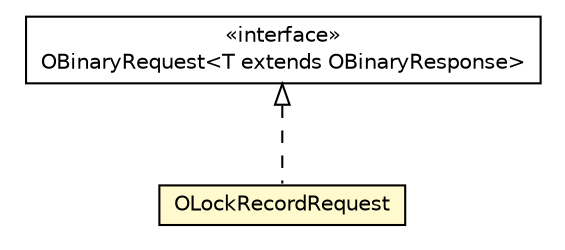 #!/usr/local/bin/dot
#
# Class diagram 
# Generated by UMLGraph version R5_6-24-gf6e263 (http://www.umlgraph.org/)
#

digraph G {
	edge [fontname="Helvetica",fontsize=10,labelfontname="Helvetica",labelfontsize=10];
	node [fontname="Helvetica",fontsize=10,shape=plaintext];
	nodesep=0.25;
	ranksep=0.5;
	// com.orientechnologies.orient.client.remote.OBinaryRequest<T extends com.orientechnologies.orient.client.remote.OBinaryResponse>
	c4473298 [label=<<table title="com.orientechnologies.orient.client.remote.OBinaryRequest" border="0" cellborder="1" cellspacing="0" cellpadding="2" port="p" href="../OBinaryRequest.html">
		<tr><td><table border="0" cellspacing="0" cellpadding="1">
<tr><td align="center" balign="center"> &#171;interface&#187; </td></tr>
<tr><td align="center" balign="center"> OBinaryRequest&lt;T extends OBinaryResponse&gt; </td></tr>
		</table></td></tr>
		</table>>, URL="../OBinaryRequest.html", fontname="Helvetica", fontcolor="black", fontsize=10.0];
	// com.orientechnologies.orient.client.remote.message.OLockRecordRequest
	c4473344 [label=<<table title="com.orientechnologies.orient.client.remote.message.OLockRecordRequest" border="0" cellborder="1" cellspacing="0" cellpadding="2" port="p" bgcolor="lemonChiffon" href="./OLockRecordRequest.html">
		<tr><td><table border="0" cellspacing="0" cellpadding="1">
<tr><td align="center" balign="center"> OLockRecordRequest </td></tr>
		</table></td></tr>
		</table>>, URL="./OLockRecordRequest.html", fontname="Helvetica", fontcolor="black", fontsize=10.0];
	//com.orientechnologies.orient.client.remote.message.OLockRecordRequest implements com.orientechnologies.orient.client.remote.OBinaryRequest<T extends com.orientechnologies.orient.client.remote.OBinaryResponse>
	c4473298:p -> c4473344:p [dir=back,arrowtail=empty,style=dashed];
}

